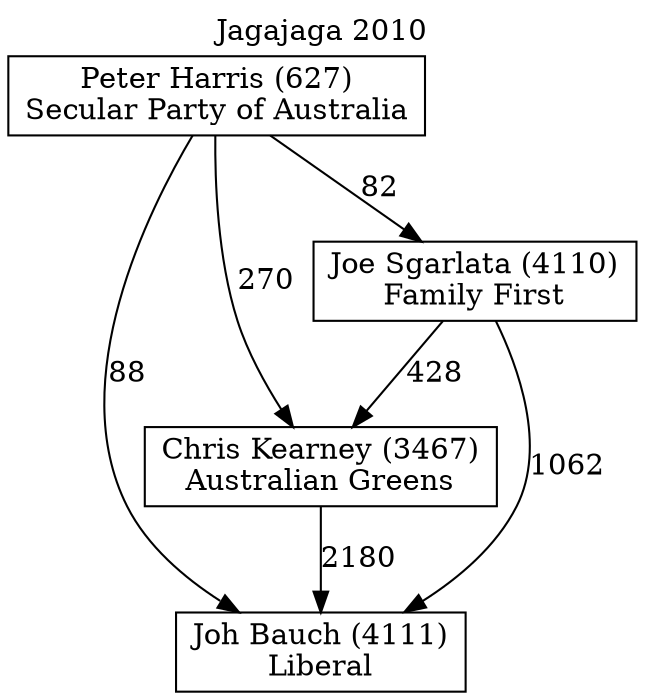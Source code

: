 // House preference flow
digraph "Joh Bauch (4111)_Jagajaga_2010" {
	graph [label="Jagajaga 2010" labelloc=t mclimit=10]
	node [shape=box]
	"Joh Bauch (4111)" [label="Joh Bauch (4111)
Liberal"]
	"Chris Kearney (3467)" [label="Chris Kearney (3467)
Australian Greens"]
	"Joe Sgarlata (4110)" [label="Joe Sgarlata (4110)
Family First"]
	"Peter Harris (627)" [label="Peter Harris (627)
Secular Party of Australia"]
	"Chris Kearney (3467)" -> "Joh Bauch (4111)" [label=2180]
	"Joe Sgarlata (4110)" -> "Chris Kearney (3467)" [label=428]
	"Peter Harris (627)" -> "Joe Sgarlata (4110)" [label=82]
	"Joe Sgarlata (4110)" -> "Joh Bauch (4111)" [label=1062]
	"Peter Harris (627)" -> "Joh Bauch (4111)" [label=88]
	"Peter Harris (627)" -> "Chris Kearney (3467)" [label=270]
}
